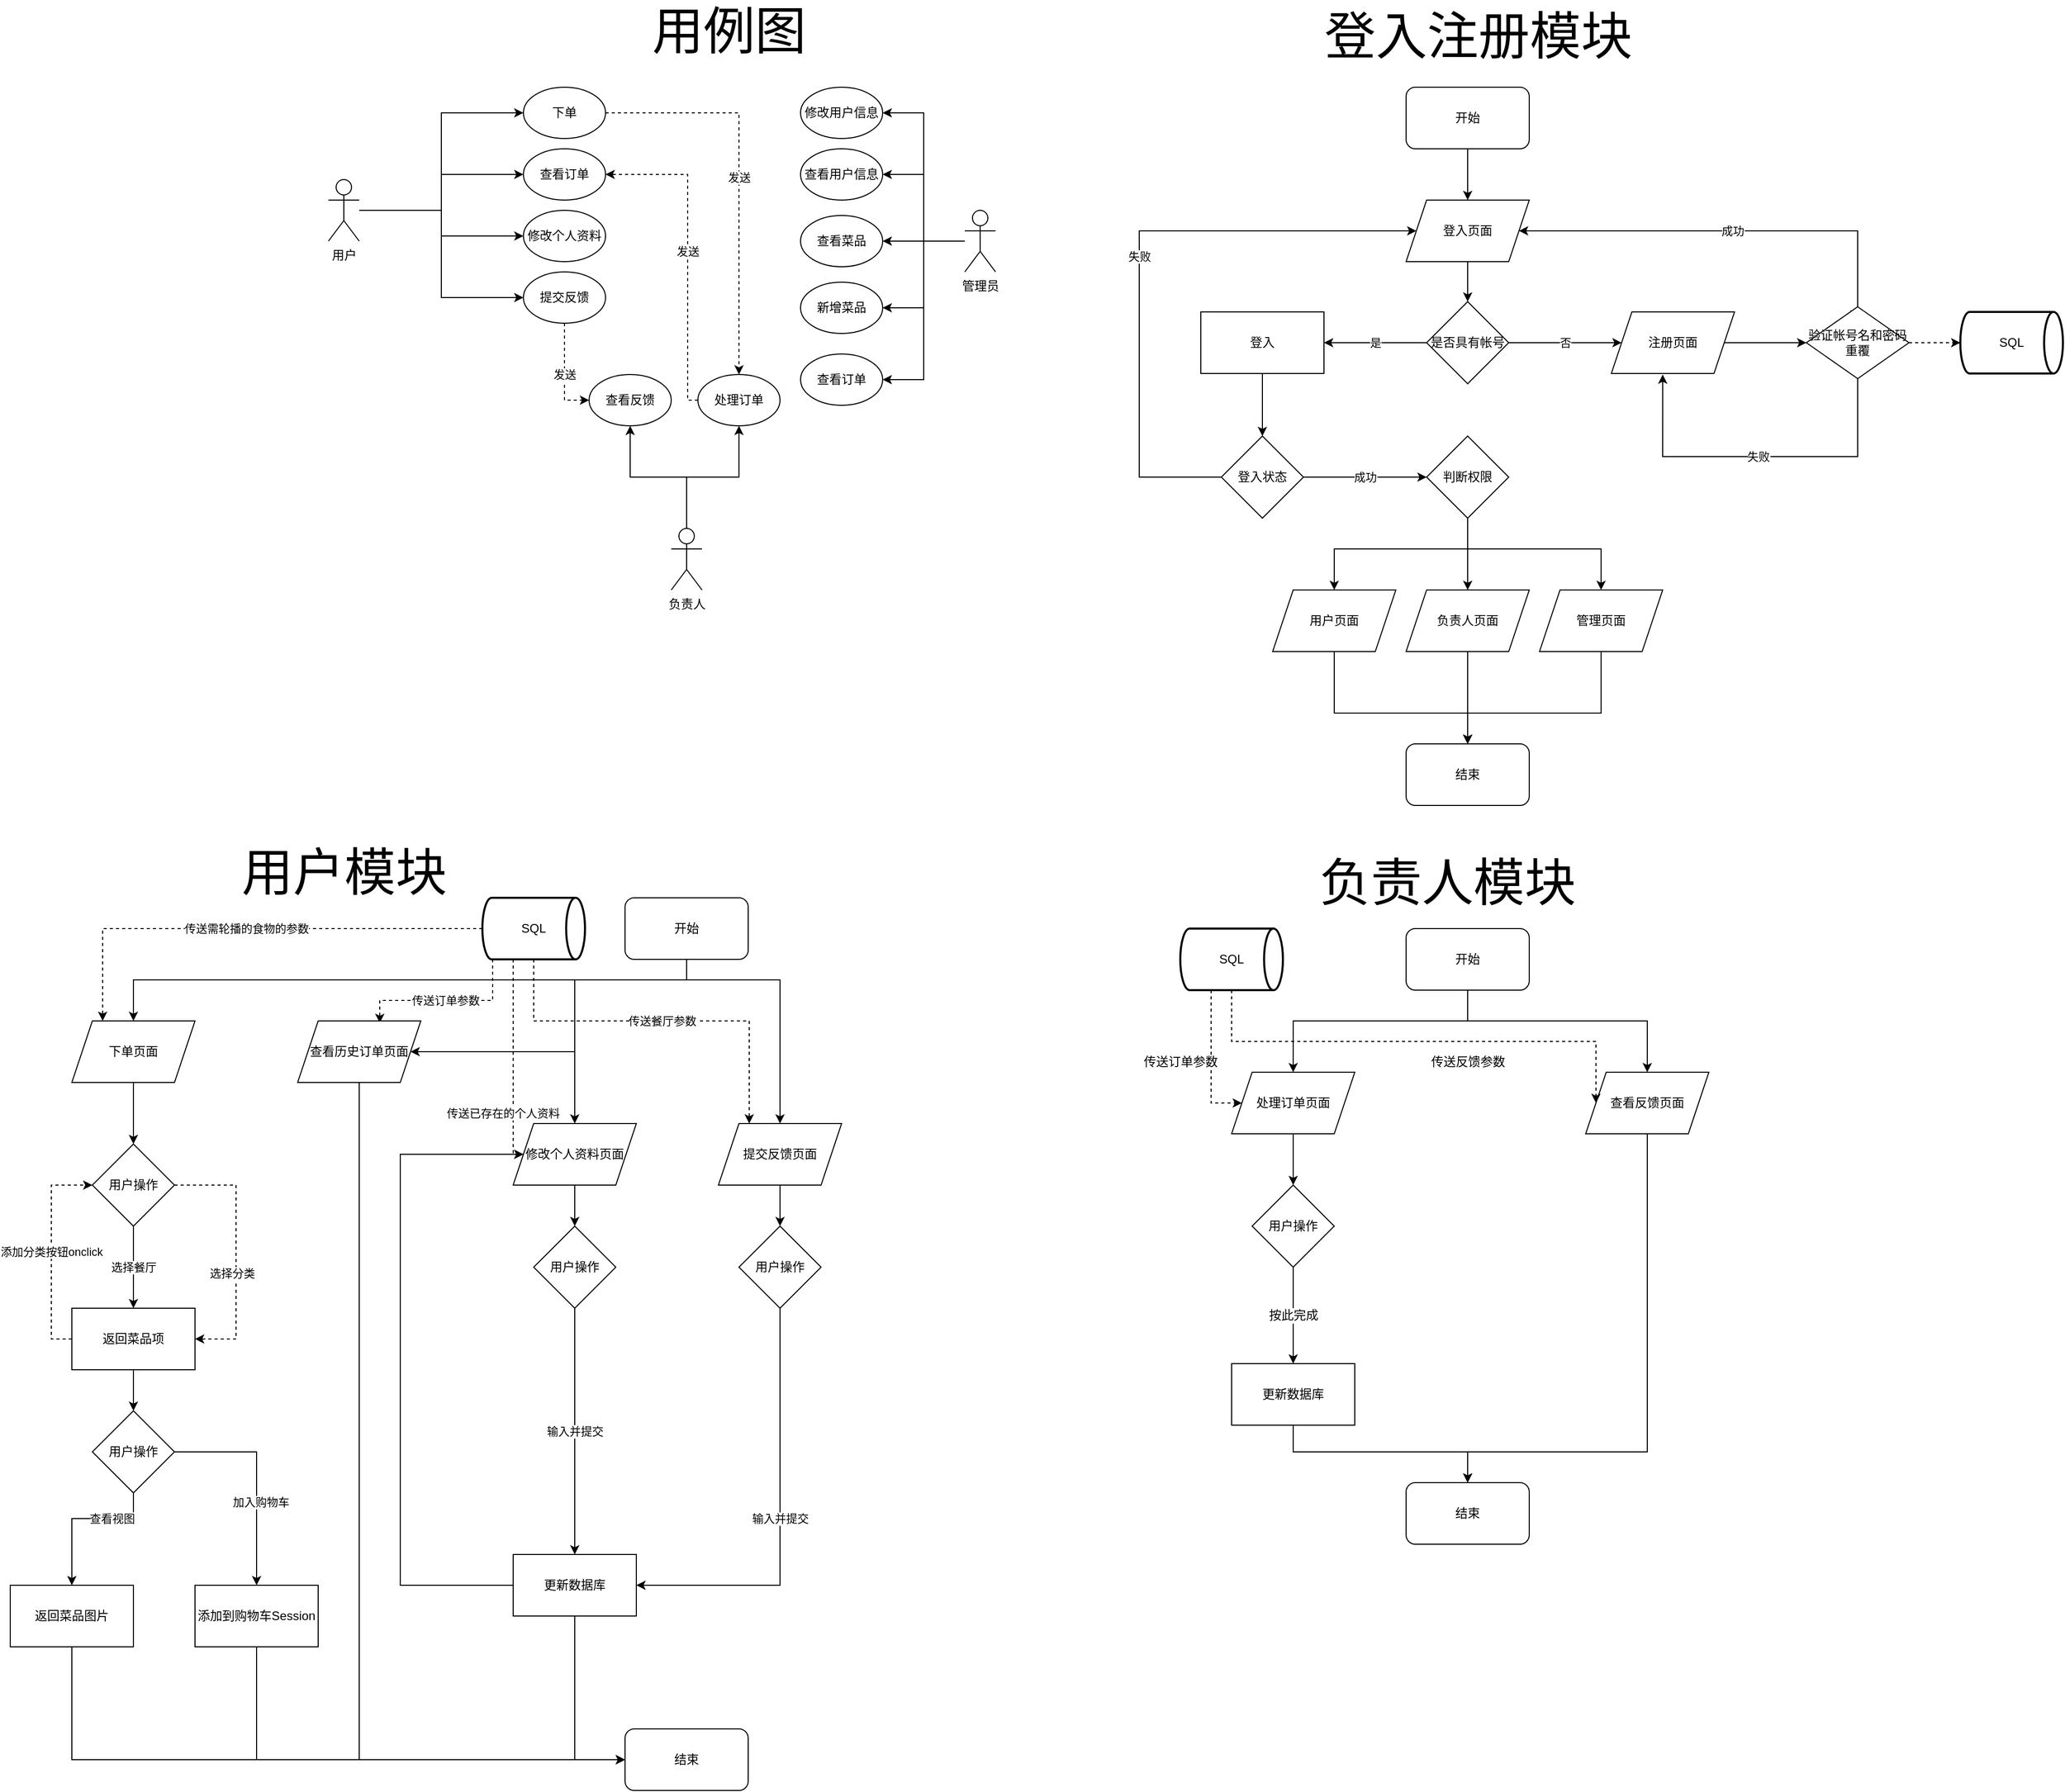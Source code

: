 <mxfile version="19.0.3" type="device"><diagram id="lEYHq-2HZvJCG2MAwYfX" name="第 1 页"><mxGraphModel dx="2051" dy="952" grid="1" gridSize="10" guides="1" tooltips="1" connect="1" arrows="1" fold="1" page="1" pageScale="1" pageWidth="827" pageHeight="1169" math="0" shadow="0"><root><mxCell id="0"/><mxCell id="1" parent="0"/><mxCell id="w3t5led9xNgpY7Vy6z9q-12" style="edgeStyle=orthogonalEdgeStyle;rounded=0;orthogonalLoop=1;jettySize=auto;html=1;entryX=0;entryY=0.5;entryDx=0;entryDy=0;" edge="1" parent="1" source="w3t5led9xNgpY7Vy6z9q-1" target="w3t5led9xNgpY7Vy6z9q-6"><mxGeometry relative="1" as="geometry"/></mxCell><mxCell id="w3t5led9xNgpY7Vy6z9q-14" style="edgeStyle=orthogonalEdgeStyle;rounded=0;orthogonalLoop=1;jettySize=auto;html=1;entryX=0;entryY=0.5;entryDx=0;entryDy=0;" edge="1" parent="1" source="w3t5led9xNgpY7Vy6z9q-1" target="w3t5led9xNgpY7Vy6z9q-8"><mxGeometry relative="1" as="geometry"/></mxCell><mxCell id="w3t5led9xNgpY7Vy6z9q-15" style="edgeStyle=orthogonalEdgeStyle;rounded=0;orthogonalLoop=1;jettySize=auto;html=1;entryX=0;entryY=0.5;entryDx=0;entryDy=0;" edge="1" parent="1" source="w3t5led9xNgpY7Vy6z9q-1" target="w3t5led9xNgpY7Vy6z9q-9"><mxGeometry relative="1" as="geometry"/></mxCell><mxCell id="w3t5led9xNgpY7Vy6z9q-36" style="edgeStyle=orthogonalEdgeStyle;rounded=0;orthogonalLoop=1;jettySize=auto;html=1;entryX=0;entryY=0.5;entryDx=0;entryDy=0;" edge="1" parent="1" source="w3t5led9xNgpY7Vy6z9q-1" target="w3t5led9xNgpY7Vy6z9q-7"><mxGeometry relative="1" as="geometry"/></mxCell><mxCell id="w3t5led9xNgpY7Vy6z9q-1" value="用户" style="shape=umlActor;verticalLabelPosition=bottom;verticalAlign=top;html=1;outlineConnect=0;" vertex="1" parent="1"><mxGeometry x="50" y="540" width="30" height="60" as="geometry"/></mxCell><mxCell id="w3t5led9xNgpY7Vy6z9q-19" style="edgeStyle=orthogonalEdgeStyle;rounded=0;orthogonalLoop=1;jettySize=auto;html=1;exitX=0.5;exitY=0.5;exitDx=0;exitDy=0;exitPerimeter=0;entryX=0.5;entryY=1;entryDx=0;entryDy=0;" edge="1" parent="1" source="w3t5led9xNgpY7Vy6z9q-2" target="w3t5led9xNgpY7Vy6z9q-18"><mxGeometry relative="1" as="geometry"/></mxCell><mxCell id="w3t5led9xNgpY7Vy6z9q-20" style="edgeStyle=orthogonalEdgeStyle;rounded=0;orthogonalLoop=1;jettySize=auto;html=1;entryX=0.5;entryY=1;entryDx=0;entryDy=0;" edge="1" parent="1" source="w3t5led9xNgpY7Vy6z9q-2" target="w3t5led9xNgpY7Vy6z9q-17"><mxGeometry relative="1" as="geometry"/></mxCell><mxCell id="w3t5led9xNgpY7Vy6z9q-2" value="负责人" style="shape=umlActor;verticalLabelPosition=bottom;verticalAlign=top;html=1;outlineConnect=0;" vertex="1" parent="1"><mxGeometry x="384" y="880" width="30" height="60" as="geometry"/></mxCell><mxCell id="w3t5led9xNgpY7Vy6z9q-31" style="edgeStyle=orthogonalEdgeStyle;rounded=0;orthogonalLoop=1;jettySize=auto;html=1;entryX=1;entryY=0.5;entryDx=0;entryDy=0;" edge="1" parent="1" source="w3t5led9xNgpY7Vy6z9q-3" target="w3t5led9xNgpY7Vy6z9q-27"><mxGeometry relative="1" as="geometry"/></mxCell><mxCell id="w3t5led9xNgpY7Vy6z9q-32" style="edgeStyle=orthogonalEdgeStyle;rounded=0;orthogonalLoop=1;jettySize=auto;html=1;entryX=1;entryY=0.5;entryDx=0;entryDy=0;" edge="1" parent="1" source="w3t5led9xNgpY7Vy6z9q-3" target="w3t5led9xNgpY7Vy6z9q-26"><mxGeometry relative="1" as="geometry"/></mxCell><mxCell id="w3t5led9xNgpY7Vy6z9q-33" style="edgeStyle=orthogonalEdgeStyle;rounded=0;orthogonalLoop=1;jettySize=auto;html=1;entryX=1;entryY=0.5;entryDx=0;entryDy=0;" edge="1" parent="1" source="w3t5led9xNgpY7Vy6z9q-3" target="w3t5led9xNgpY7Vy6z9q-28"><mxGeometry relative="1" as="geometry"/></mxCell><mxCell id="w3t5led9xNgpY7Vy6z9q-34" style="edgeStyle=orthogonalEdgeStyle;rounded=0;orthogonalLoop=1;jettySize=auto;html=1;entryX=1;entryY=0.5;entryDx=0;entryDy=0;" edge="1" parent="1" source="w3t5led9xNgpY7Vy6z9q-3" target="w3t5led9xNgpY7Vy6z9q-29"><mxGeometry relative="1" as="geometry"/></mxCell><mxCell id="w3t5led9xNgpY7Vy6z9q-35" style="edgeStyle=orthogonalEdgeStyle;rounded=0;orthogonalLoop=1;jettySize=auto;html=1;entryX=1;entryY=0.5;entryDx=0;entryDy=0;" edge="1" parent="1" source="w3t5led9xNgpY7Vy6z9q-3" target="w3t5led9xNgpY7Vy6z9q-30"><mxGeometry relative="1" as="geometry"/></mxCell><mxCell id="w3t5led9xNgpY7Vy6z9q-3" value="管理员" style="shape=umlActor;verticalLabelPosition=bottom;verticalAlign=top;html=1;outlineConnect=0;" vertex="1" parent="1"><mxGeometry x="670" y="570" width="30" height="60" as="geometry"/></mxCell><mxCell id="w3t5led9xNgpY7Vy6z9q-22" value="发送" style="edgeStyle=orthogonalEdgeStyle;rounded=0;orthogonalLoop=1;jettySize=auto;html=1;dashed=1;" edge="1" parent="1" source="w3t5led9xNgpY7Vy6z9q-6" target="w3t5led9xNgpY7Vy6z9q-17"><mxGeometry relative="1" as="geometry"/></mxCell><mxCell id="w3t5led9xNgpY7Vy6z9q-6" value="下单" style="ellipse;whiteSpace=wrap;html=1;" vertex="1" parent="1"><mxGeometry x="240" y="450" width="80" height="50" as="geometry"/></mxCell><mxCell id="w3t5led9xNgpY7Vy6z9q-7" value="查看订单" style="ellipse;whiteSpace=wrap;html=1;" vertex="1" parent="1"><mxGeometry x="240" y="510" width="80" height="50" as="geometry"/></mxCell><mxCell id="w3t5led9xNgpY7Vy6z9q-8" value="修改个人资料" style="ellipse;whiteSpace=wrap;html=1;" vertex="1" parent="1"><mxGeometry x="240" y="570" width="80" height="50" as="geometry"/></mxCell><mxCell id="w3t5led9xNgpY7Vy6z9q-21" value="发送" style="edgeStyle=orthogonalEdgeStyle;rounded=0;orthogonalLoop=1;jettySize=auto;html=1;entryX=0;entryY=0.5;entryDx=0;entryDy=0;dashed=1;" edge="1" parent="1" source="w3t5led9xNgpY7Vy6z9q-9" target="w3t5led9xNgpY7Vy6z9q-18"><mxGeometry relative="1" as="geometry"/></mxCell><mxCell id="w3t5led9xNgpY7Vy6z9q-9" value="提交反馈" style="ellipse;whiteSpace=wrap;html=1;" vertex="1" parent="1"><mxGeometry x="240" y="630" width="80" height="50" as="geometry"/></mxCell><mxCell id="w3t5led9xNgpY7Vy6z9q-23" value="发送" style="edgeStyle=orthogonalEdgeStyle;rounded=0;orthogonalLoop=1;jettySize=auto;html=1;entryX=1;entryY=0.5;entryDx=0;entryDy=0;dashed=1;" edge="1" parent="1" source="w3t5led9xNgpY7Vy6z9q-17" target="w3t5led9xNgpY7Vy6z9q-7"><mxGeometry relative="1" as="geometry"><Array as="points"><mxPoint x="400" y="755"/><mxPoint x="400" y="535"/></Array></mxGeometry></mxCell><mxCell id="w3t5led9xNgpY7Vy6z9q-17" value="处理订单" style="ellipse;whiteSpace=wrap;html=1;" vertex="1" parent="1"><mxGeometry x="410" y="730" width="80" height="50" as="geometry"/></mxCell><mxCell id="w3t5led9xNgpY7Vy6z9q-18" value="查看反馈" style="ellipse;whiteSpace=wrap;html=1;" vertex="1" parent="1"><mxGeometry x="304" y="730" width="80" height="50" as="geometry"/></mxCell><mxCell id="w3t5led9xNgpY7Vy6z9q-26" value="查看用户信息" style="ellipse;whiteSpace=wrap;html=1;" vertex="1" parent="1"><mxGeometry x="510" y="510" width="80" height="50" as="geometry"/></mxCell><mxCell id="w3t5led9xNgpY7Vy6z9q-27" value="修改用户信息" style="ellipse;whiteSpace=wrap;html=1;" vertex="1" parent="1"><mxGeometry x="510" y="450" width="80" height="50" as="geometry"/></mxCell><mxCell id="w3t5led9xNgpY7Vy6z9q-28" value="查看菜品" style="ellipse;whiteSpace=wrap;html=1;" vertex="1" parent="1"><mxGeometry x="510" y="575" width="80" height="50" as="geometry"/></mxCell><mxCell id="w3t5led9xNgpY7Vy6z9q-29" value="新增菜品" style="ellipse;whiteSpace=wrap;html=1;" vertex="1" parent="1"><mxGeometry x="510" y="640" width="80" height="50" as="geometry"/></mxCell><mxCell id="w3t5led9xNgpY7Vy6z9q-30" value="查看订单" style="ellipse;whiteSpace=wrap;html=1;" vertex="1" parent="1"><mxGeometry x="510" y="710" width="80" height="50" as="geometry"/></mxCell><mxCell id="w3t5led9xNgpY7Vy6z9q-81" style="edgeStyle=orthogonalEdgeStyle;rounded=0;orthogonalLoop=1;jettySize=auto;html=1;entryX=0.5;entryY=0;entryDx=0;entryDy=0;" edge="1" parent="1" source="w3t5led9xNgpY7Vy6z9q-82" target="w3t5led9xNgpY7Vy6z9q-84"><mxGeometry relative="1" as="geometry"/></mxCell><mxCell id="w3t5led9xNgpY7Vy6z9q-82" value="开始" style="rounded=1;whiteSpace=wrap;html=1;" vertex="1" parent="1"><mxGeometry x="1100" y="450" width="120" height="60" as="geometry"/></mxCell><mxCell id="w3t5led9xNgpY7Vy6z9q-83" style="edgeStyle=orthogonalEdgeStyle;rounded=0;orthogonalLoop=1;jettySize=auto;html=1;entryX=0.5;entryY=0;entryDx=0;entryDy=0;" edge="1" parent="1" source="w3t5led9xNgpY7Vy6z9q-84" target="w3t5led9xNgpY7Vy6z9q-87"><mxGeometry relative="1" as="geometry"/></mxCell><mxCell id="w3t5led9xNgpY7Vy6z9q-84" value="登入页面" style="shape=parallelogram;perimeter=parallelogramPerimeter;whiteSpace=wrap;html=1;fixedSize=1;" vertex="1" parent="1"><mxGeometry x="1100" y="560" width="120" height="60" as="geometry"/></mxCell><mxCell id="w3t5led9xNgpY7Vy6z9q-85" value="是" style="edgeStyle=orthogonalEdgeStyle;rounded=0;orthogonalLoop=1;jettySize=auto;html=1;" edge="1" parent="1" source="w3t5led9xNgpY7Vy6z9q-87" target="w3t5led9xNgpY7Vy6z9q-89"><mxGeometry relative="1" as="geometry"><mxPoint x="1040" y="699" as="targetPoint"/></mxGeometry></mxCell><mxCell id="w3t5led9xNgpY7Vy6z9q-86" value="否" style="edgeStyle=orthogonalEdgeStyle;rounded=0;orthogonalLoop=1;jettySize=auto;html=1;entryX=0;entryY=0.5;entryDx=0;entryDy=0;" edge="1" parent="1" source="w3t5led9xNgpY7Vy6z9q-87" target="w3t5led9xNgpY7Vy6z9q-94"><mxGeometry relative="1" as="geometry"><mxPoint x="1360" y="699" as="targetPoint"/></mxGeometry></mxCell><mxCell id="w3t5led9xNgpY7Vy6z9q-87" value="是否具有帐号" style="rhombus;whiteSpace=wrap;html=1;" vertex="1" parent="1"><mxGeometry x="1120" y="659" width="80" height="80" as="geometry"/></mxCell><mxCell id="w3t5led9xNgpY7Vy6z9q-88" style="edgeStyle=orthogonalEdgeStyle;rounded=0;orthogonalLoop=1;jettySize=auto;html=1;" edge="1" parent="1" source="w3t5led9xNgpY7Vy6z9q-89" target="w3t5led9xNgpY7Vy6z9q-92"><mxGeometry relative="1" as="geometry"><mxPoint x="960" y="820" as="targetPoint"/></mxGeometry></mxCell><mxCell id="w3t5led9xNgpY7Vy6z9q-89" value="登入" style="rounded=0;whiteSpace=wrap;html=1;" vertex="1" parent="1"><mxGeometry x="900" y="669" width="120" height="60" as="geometry"/></mxCell><mxCell id="w3t5led9xNgpY7Vy6z9q-90" value="成功" style="edgeStyle=orthogonalEdgeStyle;rounded=0;orthogonalLoop=1;jettySize=auto;html=1;" edge="1" parent="1" source="w3t5led9xNgpY7Vy6z9q-92" target="w3t5led9xNgpY7Vy6z9q-103"><mxGeometry relative="1" as="geometry"><mxPoint x="1110" y="830" as="targetPoint"/></mxGeometry></mxCell><mxCell id="w3t5led9xNgpY7Vy6z9q-91" value="失败" style="edgeStyle=orthogonalEdgeStyle;rounded=0;orthogonalLoop=1;jettySize=auto;html=1;entryX=0;entryY=0.5;entryDx=0;entryDy=0;" edge="1" parent="1" source="w3t5led9xNgpY7Vy6z9q-92" target="w3t5led9xNgpY7Vy6z9q-84"><mxGeometry relative="1" as="geometry"><Array as="points"><mxPoint x="840" y="830"/><mxPoint x="840" y="590"/></Array></mxGeometry></mxCell><mxCell id="w3t5led9xNgpY7Vy6z9q-92" value="登入状态" style="rhombus;whiteSpace=wrap;html=1;" vertex="1" parent="1"><mxGeometry x="920" y="790" width="80" height="80" as="geometry"/></mxCell><mxCell id="w3t5led9xNgpY7Vy6z9q-93" style="edgeStyle=orthogonalEdgeStyle;rounded=0;orthogonalLoop=1;jettySize=auto;html=1;entryX=0;entryY=0.5;entryDx=0;entryDy=0;" edge="1" parent="1" source="w3t5led9xNgpY7Vy6z9q-94" target="w3t5led9xNgpY7Vy6z9q-98"><mxGeometry relative="1" as="geometry"/></mxCell><mxCell id="w3t5led9xNgpY7Vy6z9q-94" value="注册页面" style="shape=parallelogram;perimeter=parallelogramPerimeter;whiteSpace=wrap;html=1;fixedSize=1;" vertex="1" parent="1"><mxGeometry x="1300" y="669" width="120" height="60" as="geometry"/></mxCell><mxCell id="w3t5led9xNgpY7Vy6z9q-95" value="失败" style="edgeStyle=orthogonalEdgeStyle;rounded=0;orthogonalLoop=1;jettySize=auto;html=1;entryX=0.417;entryY=1.017;entryDx=0;entryDy=0;entryPerimeter=0;" edge="1" parent="1" source="w3t5led9xNgpY7Vy6z9q-98" target="w3t5led9xNgpY7Vy6z9q-94"><mxGeometry relative="1" as="geometry"><mxPoint x="1540" y="810" as="targetPoint"/><Array as="points"><mxPoint x="1540" y="810"/><mxPoint x="1350" y="810"/></Array></mxGeometry></mxCell><mxCell id="w3t5led9xNgpY7Vy6z9q-96" value="成功" style="edgeStyle=orthogonalEdgeStyle;rounded=0;orthogonalLoop=1;jettySize=auto;html=1;entryX=1;entryY=0.5;entryDx=0;entryDy=0;exitX=0.43;exitY=0.057;exitDx=0;exitDy=0;exitPerimeter=0;" edge="1" parent="1" source="w3t5led9xNgpY7Vy6z9q-98" target="w3t5led9xNgpY7Vy6z9q-84"><mxGeometry relative="1" as="geometry"><mxPoint x="1620" y="610" as="sourcePoint"/><Array as="points"><mxPoint x="1540" y="668"/><mxPoint x="1540" y="590"/></Array></mxGeometry></mxCell><mxCell id="w3t5led9xNgpY7Vy6z9q-97" style="edgeStyle=orthogonalEdgeStyle;rounded=0;orthogonalLoop=1;jettySize=auto;html=1;entryX=0;entryY=0.5;entryDx=0;entryDy=0;entryPerimeter=0;dashed=1;" edge="1" parent="1" source="w3t5led9xNgpY7Vy6z9q-98" target="w3t5led9xNgpY7Vy6z9q-99"><mxGeometry relative="1" as="geometry"/></mxCell><mxCell id="w3t5led9xNgpY7Vy6z9q-98" value="验证帐号名和密码重覆" style="rhombus;whiteSpace=wrap;html=1;" vertex="1" parent="1"><mxGeometry x="1490" y="664" width="100" height="70" as="geometry"/></mxCell><mxCell id="w3t5led9xNgpY7Vy6z9q-99" value="SQL" style="strokeWidth=2;html=1;shape=mxgraph.flowchart.direct_data;whiteSpace=wrap;" vertex="1" parent="1"><mxGeometry x="1640" y="669" width="100" height="60" as="geometry"/></mxCell><mxCell id="w3t5led9xNgpY7Vy6z9q-102" value="结束" style="rounded=1;whiteSpace=wrap;html=1;" vertex="1" parent="1"><mxGeometry x="1100" y="1090" width="120" height="60" as="geometry"/></mxCell><mxCell id="w3t5led9xNgpY7Vy6z9q-104" style="edgeStyle=orthogonalEdgeStyle;rounded=0;orthogonalLoop=1;jettySize=auto;html=1;entryX=0.5;entryY=0;entryDx=0;entryDy=0;" edge="1" parent="1" source="w3t5led9xNgpY7Vy6z9q-103" target="w3t5led9xNgpY7Vy6z9q-107"><mxGeometry relative="1" as="geometry"><mxPoint x="1050" y="930" as="targetPoint"/><Array as="points"><mxPoint x="1160" y="900"/><mxPoint x="1030" y="900"/></Array></mxGeometry></mxCell><mxCell id="w3t5led9xNgpY7Vy6z9q-108" style="edgeStyle=orthogonalEdgeStyle;rounded=0;orthogonalLoop=1;jettySize=auto;html=1;exitX=0.5;exitY=1;exitDx=0;exitDy=0;entryX=0.5;entryY=0;entryDx=0;entryDy=0;" edge="1" parent="1" source="w3t5led9xNgpY7Vy6z9q-103" target="w3t5led9xNgpY7Vy6z9q-106"><mxGeometry relative="1" as="geometry"/></mxCell><mxCell id="w3t5led9xNgpY7Vy6z9q-109" style="edgeStyle=orthogonalEdgeStyle;rounded=0;orthogonalLoop=1;jettySize=auto;html=1;" edge="1" parent="1" source="w3t5led9xNgpY7Vy6z9q-103" target="w3t5led9xNgpY7Vy6z9q-105"><mxGeometry relative="1" as="geometry"><Array as="points"><mxPoint x="1160" y="900"/><mxPoint x="1290" y="900"/></Array></mxGeometry></mxCell><mxCell id="w3t5led9xNgpY7Vy6z9q-103" value="判断权限" style="rhombus;whiteSpace=wrap;html=1;" vertex="1" parent="1"><mxGeometry x="1120" y="790" width="80" height="80" as="geometry"/></mxCell><mxCell id="w3t5led9xNgpY7Vy6z9q-112" style="edgeStyle=orthogonalEdgeStyle;rounded=0;orthogonalLoop=1;jettySize=auto;html=1;entryX=0.5;entryY=0;entryDx=0;entryDy=0;" edge="1" parent="1" source="w3t5led9xNgpY7Vy6z9q-105" target="w3t5led9xNgpY7Vy6z9q-102"><mxGeometry relative="1" as="geometry"><Array as="points"><mxPoint x="1290" y="1060"/><mxPoint x="1160" y="1060"/></Array></mxGeometry></mxCell><mxCell id="w3t5led9xNgpY7Vy6z9q-105" value="管理页面" style="shape=parallelogram;perimeter=parallelogramPerimeter;whiteSpace=wrap;html=1;fixedSize=1;" vertex="1" parent="1"><mxGeometry x="1230" y="940" width="120" height="60" as="geometry"/></mxCell><mxCell id="w3t5led9xNgpY7Vy6z9q-111" style="edgeStyle=orthogonalEdgeStyle;rounded=0;orthogonalLoop=1;jettySize=auto;html=1;" edge="1" parent="1" source="w3t5led9xNgpY7Vy6z9q-106" target="w3t5led9xNgpY7Vy6z9q-102"><mxGeometry relative="1" as="geometry"/></mxCell><mxCell id="w3t5led9xNgpY7Vy6z9q-106" value="负责人页面" style="shape=parallelogram;perimeter=parallelogramPerimeter;whiteSpace=wrap;html=1;fixedSize=1;" vertex="1" parent="1"><mxGeometry x="1100" y="940" width="120" height="60" as="geometry"/></mxCell><mxCell id="w3t5led9xNgpY7Vy6z9q-110" style="edgeStyle=orthogonalEdgeStyle;rounded=0;orthogonalLoop=1;jettySize=auto;html=1;entryX=0.5;entryY=0;entryDx=0;entryDy=0;" edge="1" parent="1" source="w3t5led9xNgpY7Vy6z9q-107" target="w3t5led9xNgpY7Vy6z9q-102"><mxGeometry relative="1" as="geometry"><Array as="points"><mxPoint x="1030" y="1060"/><mxPoint x="1160" y="1060"/></Array></mxGeometry></mxCell><mxCell id="w3t5led9xNgpY7Vy6z9q-107" value="用户页面" style="shape=parallelogram;perimeter=parallelogramPerimeter;whiteSpace=wrap;html=1;fixedSize=1;" vertex="1" parent="1"><mxGeometry x="970" y="940" width="120" height="60" as="geometry"/></mxCell><mxCell id="w3t5led9xNgpY7Vy6z9q-115" style="edgeStyle=orthogonalEdgeStyle;rounded=0;orthogonalLoop=1;jettySize=auto;html=1;entryX=0.5;entryY=0;entryDx=0;entryDy=0;" edge="1" parent="1" source="w3t5led9xNgpY7Vy6z9q-113" target="w3t5led9xNgpY7Vy6z9q-114"><mxGeometry relative="1" as="geometry"><Array as="points"><mxPoint x="399" y="1320"/><mxPoint x="-140" y="1320"/></Array></mxGeometry></mxCell><mxCell id="w3t5led9xNgpY7Vy6z9q-139" style="edgeStyle=orthogonalEdgeStyle;rounded=0;orthogonalLoop=1;jettySize=auto;html=1;" edge="1" parent="1" source="w3t5led9xNgpY7Vy6z9q-113" target="w3t5led9xNgpY7Vy6z9q-138"><mxGeometry relative="1" as="geometry"><Array as="points"><mxPoint x="399" y="1320"/><mxPoint x="290" y="1320"/><mxPoint x="290" y="1390"/></Array></mxGeometry></mxCell><mxCell id="w3t5led9xNgpY7Vy6z9q-145" style="edgeStyle=orthogonalEdgeStyle;rounded=0;orthogonalLoop=1;jettySize=auto;html=1;entryX=0.5;entryY=0;entryDx=0;entryDy=0;" edge="1" parent="1" source="w3t5led9xNgpY7Vy6z9q-113" target="w3t5led9xNgpY7Vy6z9q-144"><mxGeometry relative="1" as="geometry"><Array as="points"><mxPoint x="399" y="1320"/><mxPoint x="290" y="1320"/><mxPoint x="290" y="1460"/></Array></mxGeometry></mxCell><mxCell id="w3t5led9xNgpY7Vy6z9q-156" style="edgeStyle=orthogonalEdgeStyle;rounded=0;orthogonalLoop=1;jettySize=auto;html=1;entryX=0.5;entryY=0;entryDx=0;entryDy=0;" edge="1" parent="1" source="w3t5led9xNgpY7Vy6z9q-113" target="w3t5led9xNgpY7Vy6z9q-155"><mxGeometry relative="1" as="geometry"><Array as="points"><mxPoint x="399" y="1320"/><mxPoint x="490" y="1320"/></Array></mxGeometry></mxCell><mxCell id="w3t5led9xNgpY7Vy6z9q-113" value="开始" style="rounded=1;whiteSpace=wrap;html=1;" vertex="1" parent="1"><mxGeometry x="339" y="1240" width="120" height="60" as="geometry"/></mxCell><mxCell id="w3t5led9xNgpY7Vy6z9q-117" style="edgeStyle=orthogonalEdgeStyle;rounded=0;orthogonalLoop=1;jettySize=auto;html=1;entryX=0.5;entryY=0;entryDx=0;entryDy=0;" edge="1" parent="1" source="w3t5led9xNgpY7Vy6z9q-114" target="w3t5led9xNgpY7Vy6z9q-116"><mxGeometry relative="1" as="geometry"/></mxCell><mxCell id="w3t5led9xNgpY7Vy6z9q-114" value="下单页面" style="shape=parallelogram;perimeter=parallelogramPerimeter;whiteSpace=wrap;html=1;fixedSize=1;" vertex="1" parent="1"><mxGeometry x="-200" y="1360" width="120" height="60" as="geometry"/></mxCell><mxCell id="w3t5led9xNgpY7Vy6z9q-120" value="选择餐厅" style="edgeStyle=orthogonalEdgeStyle;rounded=0;orthogonalLoop=1;jettySize=auto;html=1;entryX=0.5;entryY=0;entryDx=0;entryDy=0;" edge="1" parent="1" source="w3t5led9xNgpY7Vy6z9q-116" target="w3t5led9xNgpY7Vy6z9q-121"><mxGeometry relative="1" as="geometry"><mxPoint x="-320" y="1520" as="targetPoint"/></mxGeometry></mxCell><mxCell id="w3t5led9xNgpY7Vy6z9q-123" style="edgeStyle=orthogonalEdgeStyle;rounded=0;orthogonalLoop=1;jettySize=auto;html=1;entryX=1;entryY=0.5;entryDx=0;entryDy=0;dashed=1;" edge="1" parent="1" source="w3t5led9xNgpY7Vy6z9q-116" target="w3t5led9xNgpY7Vy6z9q-121"><mxGeometry relative="1" as="geometry"><Array as="points"><mxPoint x="-40" y="1520"/><mxPoint x="-40" y="1670"/></Array></mxGeometry></mxCell><mxCell id="w3t5led9xNgpY7Vy6z9q-124" value="选择分类" style="edgeLabel;html=1;align=center;verticalAlign=middle;resizable=0;points=[];" vertex="1" connectable="0" parent="w3t5led9xNgpY7Vy6z9q-123"><mxGeometry x="0.168" y="-4" relative="1" as="geometry"><mxPoint as="offset"/></mxGeometry></mxCell><mxCell id="w3t5led9xNgpY7Vy6z9q-116" value="用户操作" style="rhombus;whiteSpace=wrap;html=1;" vertex="1" parent="1"><mxGeometry x="-180" y="1480" width="80" height="80" as="geometry"/></mxCell><mxCell id="w3t5led9xNgpY7Vy6z9q-119" value="传送需轮播的食物的参数" style="edgeStyle=orthogonalEdgeStyle;rounded=0;orthogonalLoop=1;jettySize=auto;html=1;entryX=0.25;entryY=0;entryDx=0;entryDy=0;dashed=1;" edge="1" parent="1" source="w3t5led9xNgpY7Vy6z9q-118" target="w3t5led9xNgpY7Vy6z9q-114"><mxGeometry relative="1" as="geometry"/></mxCell><mxCell id="w3t5led9xNgpY7Vy6z9q-141" value="传送订单参数" style="edgeStyle=orthogonalEdgeStyle;rounded=0;orthogonalLoop=1;jettySize=auto;html=1;entryX=0.667;entryY=0.033;entryDx=0;entryDy=0;entryPerimeter=0;dashed=1;" edge="1" parent="1" source="w3t5led9xNgpY7Vy6z9q-118" target="w3t5led9xNgpY7Vy6z9q-138"><mxGeometry relative="1" as="geometry"><Array as="points"><mxPoint x="210" y="1340"/><mxPoint x="100" y="1340"/></Array></mxGeometry></mxCell><mxCell id="w3t5led9xNgpY7Vy6z9q-146" value="传送已存在的个人资料" style="edgeStyle=orthogonalEdgeStyle;rounded=0;orthogonalLoop=1;jettySize=auto;html=1;entryX=0;entryY=0.5;entryDx=0;entryDy=0;dashed=1;" edge="1" parent="1" source="w3t5led9xNgpY7Vy6z9q-118" target="w3t5led9xNgpY7Vy6z9q-144"><mxGeometry x="0.5" y="-10" relative="1" as="geometry"><Array as="points"><mxPoint x="230" y="1490"/></Array><mxPoint as="offset"/></mxGeometry></mxCell><mxCell id="w3t5led9xNgpY7Vy6z9q-159" value="传送餐厅参数" style="edgeStyle=orthogonalEdgeStyle;rounded=0;orthogonalLoop=1;jettySize=auto;html=1;entryX=0.25;entryY=0;entryDx=0;entryDy=0;dashed=1;" edge="1" parent="1" source="w3t5led9xNgpY7Vy6z9q-118" target="w3t5led9xNgpY7Vy6z9q-155"><mxGeometry relative="1" as="geometry"><Array as="points"><mxPoint x="250" y="1360"/><mxPoint x="460" y="1360"/></Array></mxGeometry></mxCell><mxCell id="w3t5led9xNgpY7Vy6z9q-118" value="SQL" style="strokeWidth=2;html=1;shape=mxgraph.flowchart.direct_data;whiteSpace=wrap;" vertex="1" parent="1"><mxGeometry x="200" y="1240" width="100" height="60" as="geometry"/></mxCell><mxCell id="w3t5led9xNgpY7Vy6z9q-122" value="添加分类按钮onclick" style="edgeStyle=orthogonalEdgeStyle;rounded=0;orthogonalLoop=1;jettySize=auto;html=1;entryX=0;entryY=0.5;entryDx=0;entryDy=0;dashed=1;" edge="1" parent="1" source="w3t5led9xNgpY7Vy6z9q-121" target="w3t5led9xNgpY7Vy6z9q-116"><mxGeometry relative="1" as="geometry"><Array as="points"><mxPoint x="-220" y="1670"/><mxPoint x="-220" y="1520"/></Array></mxGeometry></mxCell><mxCell id="w3t5led9xNgpY7Vy6z9q-126" style="edgeStyle=orthogonalEdgeStyle;rounded=0;orthogonalLoop=1;jettySize=auto;html=1;entryX=0.5;entryY=0;entryDx=0;entryDy=0;" edge="1" parent="1" source="w3t5led9xNgpY7Vy6z9q-121" target="w3t5led9xNgpY7Vy6z9q-125"><mxGeometry relative="1" as="geometry"/></mxCell><mxCell id="w3t5led9xNgpY7Vy6z9q-121" value="返回菜品项" style="rounded=0;whiteSpace=wrap;html=1;" vertex="1" parent="1"><mxGeometry x="-200" y="1640" width="120" height="60" as="geometry"/></mxCell><mxCell id="w3t5led9xNgpY7Vy6z9q-127" style="edgeStyle=orthogonalEdgeStyle;rounded=0;orthogonalLoop=1;jettySize=auto;html=1;entryX=0.5;entryY=0;entryDx=0;entryDy=0;" edge="1" parent="1" source="w3t5led9xNgpY7Vy6z9q-125" target="w3t5led9xNgpY7Vy6z9q-133"><mxGeometry relative="1" as="geometry"><mxPoint x="-200" y="1900" as="targetPoint"/><Array as="points"><mxPoint x="-140" y="1845"/><mxPoint x="-200" y="1845"/></Array></mxGeometry></mxCell><mxCell id="w3t5led9xNgpY7Vy6z9q-128" value="查看视图" style="edgeLabel;html=1;align=center;verticalAlign=middle;resizable=0;points=[];" vertex="1" connectable="0" parent="w3t5led9xNgpY7Vy6z9q-127"><mxGeometry x="-0.385" relative="1" as="geometry"><mxPoint as="offset"/></mxGeometry></mxCell><mxCell id="w3t5led9xNgpY7Vy6z9q-129" style="edgeStyle=orthogonalEdgeStyle;rounded=0;orthogonalLoop=1;jettySize=auto;html=1;entryX=0.5;entryY=0;entryDx=0;entryDy=0;" edge="1" parent="1" source="w3t5led9xNgpY7Vy6z9q-125" target="w3t5led9xNgpY7Vy6z9q-134"><mxGeometry relative="1" as="geometry"><mxPoint x="-20" y="1900" as="targetPoint"/></mxGeometry></mxCell><mxCell id="w3t5led9xNgpY7Vy6z9q-131" value="加入购物车" style="edgeLabel;html=1;align=center;verticalAlign=middle;resizable=0;points=[];" vertex="1" connectable="0" parent="w3t5led9xNgpY7Vy6z9q-129"><mxGeometry x="0.23" y="4" relative="1" as="geometry"><mxPoint as="offset"/></mxGeometry></mxCell><mxCell id="w3t5led9xNgpY7Vy6z9q-125" value="用户操作" style="rhombus;whiteSpace=wrap;html=1;" vertex="1" parent="1"><mxGeometry x="-180" y="1740" width="80" height="80" as="geometry"/></mxCell><mxCell id="w3t5led9xNgpY7Vy6z9q-137" style="edgeStyle=orthogonalEdgeStyle;rounded=0;orthogonalLoop=1;jettySize=auto;html=1;entryX=0;entryY=0.5;entryDx=0;entryDy=0;" edge="1" parent="1" source="w3t5led9xNgpY7Vy6z9q-133" target="w3t5led9xNgpY7Vy6z9q-135"><mxGeometry relative="1" as="geometry"><mxPoint x="420" y="1980" as="targetPoint"/><Array as="points"><mxPoint x="-200" y="2080"/><mxPoint x="430" y="2080"/></Array></mxGeometry></mxCell><mxCell id="w3t5led9xNgpY7Vy6z9q-133" value="返回菜品图片" style="rounded=0;whiteSpace=wrap;html=1;" vertex="1" parent="1"><mxGeometry x="-260" y="1910" width="120" height="60" as="geometry"/></mxCell><mxCell id="w3t5led9xNgpY7Vy6z9q-136" style="edgeStyle=orthogonalEdgeStyle;rounded=0;orthogonalLoop=1;jettySize=auto;html=1;entryX=0;entryY=0.5;entryDx=0;entryDy=0;" edge="1" parent="1" source="w3t5led9xNgpY7Vy6z9q-134" target="w3t5led9xNgpY7Vy6z9q-135"><mxGeometry relative="1" as="geometry"><mxPoint x="490" y="2080" as="targetPoint"/><Array as="points"><mxPoint x="-20" y="2080"/></Array></mxGeometry></mxCell><mxCell id="w3t5led9xNgpY7Vy6z9q-134" value="添加到购物车Session" style="rounded=0;whiteSpace=wrap;html=1;" vertex="1" parent="1"><mxGeometry x="-80" y="1910" width="120" height="60" as="geometry"/></mxCell><mxCell id="w3t5led9xNgpY7Vy6z9q-135" value="结束" style="rounded=1;whiteSpace=wrap;html=1;" vertex="1" parent="1"><mxGeometry x="339" y="2050" width="120" height="60" as="geometry"/></mxCell><mxCell id="w3t5led9xNgpY7Vy6z9q-143" style="edgeStyle=orthogonalEdgeStyle;rounded=0;orthogonalLoop=1;jettySize=auto;html=1;entryX=0;entryY=0.5;entryDx=0;entryDy=0;" edge="1" parent="1" source="w3t5led9xNgpY7Vy6z9q-138" target="w3t5led9xNgpY7Vy6z9q-135"><mxGeometry relative="1" as="geometry"><mxPoint x="490" y="2080" as="targetPoint"/><Array as="points"><mxPoint x="80" y="2080"/></Array></mxGeometry></mxCell><mxCell id="w3t5led9xNgpY7Vy6z9q-138" value="查看历史订单页面" style="shape=parallelogram;perimeter=parallelogramPerimeter;whiteSpace=wrap;html=1;fixedSize=1;" vertex="1" parent="1"><mxGeometry x="20" y="1360" width="120" height="60" as="geometry"/></mxCell><mxCell id="w3t5led9xNgpY7Vy6z9q-148" style="edgeStyle=orthogonalEdgeStyle;rounded=0;orthogonalLoop=1;jettySize=auto;html=1;entryX=0.5;entryY=0;entryDx=0;entryDy=0;" edge="1" parent="1" source="w3t5led9xNgpY7Vy6z9q-144" target="w3t5led9xNgpY7Vy6z9q-147"><mxGeometry relative="1" as="geometry"/></mxCell><mxCell id="w3t5led9xNgpY7Vy6z9q-144" value="修改个人资料页面" style="shape=parallelogram;perimeter=parallelogramPerimeter;whiteSpace=wrap;html=1;fixedSize=1;" vertex="1" parent="1"><mxGeometry x="230" y="1460" width="120" height="60" as="geometry"/></mxCell><mxCell id="w3t5led9xNgpY7Vy6z9q-149" value="输入并提交" style="edgeStyle=orthogonalEdgeStyle;rounded=0;orthogonalLoop=1;jettySize=auto;html=1;entryX=0.5;entryY=0;entryDx=0;entryDy=0;" edge="1" parent="1" source="w3t5led9xNgpY7Vy6z9q-147" target="w3t5led9xNgpY7Vy6z9q-150"><mxGeometry relative="1" as="geometry"><mxPoint x="290" y="1870" as="targetPoint"/></mxGeometry></mxCell><mxCell id="w3t5led9xNgpY7Vy6z9q-147" value="用户操作" style="rhombus;whiteSpace=wrap;html=1;" vertex="1" parent="1"><mxGeometry x="250" y="1560" width="80" height="80" as="geometry"/></mxCell><mxCell id="w3t5led9xNgpY7Vy6z9q-153" style="edgeStyle=orthogonalEdgeStyle;rounded=0;orthogonalLoop=1;jettySize=auto;html=1;entryX=0;entryY=0.5;entryDx=0;entryDy=0;" edge="1" parent="1" source="w3t5led9xNgpY7Vy6z9q-150" target="w3t5led9xNgpY7Vy6z9q-144"><mxGeometry relative="1" as="geometry"><mxPoint x="150" y="1480" as="targetPoint"/><Array as="points"><mxPoint x="120" y="1910"/><mxPoint x="120" y="1490"/></Array></mxGeometry></mxCell><mxCell id="w3t5led9xNgpY7Vy6z9q-154" style="edgeStyle=orthogonalEdgeStyle;rounded=0;orthogonalLoop=1;jettySize=auto;html=1;entryX=0;entryY=0.5;entryDx=0;entryDy=0;" edge="1" parent="1" source="w3t5led9xNgpY7Vy6z9q-150" target="w3t5led9xNgpY7Vy6z9q-135"><mxGeometry relative="1" as="geometry"/></mxCell><mxCell id="w3t5led9xNgpY7Vy6z9q-150" value="更新数据库" style="rounded=0;whiteSpace=wrap;html=1;" vertex="1" parent="1"><mxGeometry x="230" y="1880" width="120" height="60" as="geometry"/></mxCell><mxCell id="w3t5led9xNgpY7Vy6z9q-158" style="edgeStyle=orthogonalEdgeStyle;rounded=0;orthogonalLoop=1;jettySize=auto;html=1;entryX=0.5;entryY=0;entryDx=0;entryDy=0;" edge="1" parent="1" source="w3t5led9xNgpY7Vy6z9q-155" target="w3t5led9xNgpY7Vy6z9q-157"><mxGeometry relative="1" as="geometry"/></mxCell><mxCell id="w3t5led9xNgpY7Vy6z9q-155" value="提交反馈页面" style="shape=parallelogram;perimeter=parallelogramPerimeter;whiteSpace=wrap;html=1;fixedSize=1;" vertex="1" parent="1"><mxGeometry x="430" y="1460" width="120" height="60" as="geometry"/></mxCell><mxCell id="w3t5led9xNgpY7Vy6z9q-157" value="用户操作" style="rhombus;whiteSpace=wrap;html=1;" vertex="1" parent="1"><mxGeometry x="450" y="1560" width="80" height="80" as="geometry"/></mxCell><mxCell id="w3t5led9xNgpY7Vy6z9q-160" value="输入并提交" style="edgeStyle=orthogonalEdgeStyle;rounded=0;orthogonalLoop=1;jettySize=auto;html=1;entryX=1;entryY=0.5;entryDx=0;entryDy=0;exitX=0.5;exitY=1;exitDx=0;exitDy=0;" edge="1" parent="1" source="w3t5led9xNgpY7Vy6z9q-157" target="w3t5led9xNgpY7Vy6z9q-150"><mxGeometry relative="1" as="geometry"><mxPoint x="490" y="1900" as="targetPoint"/><mxPoint x="490" y="1660" as="sourcePoint"/></mxGeometry></mxCell><mxCell id="w3t5led9xNgpY7Vy6z9q-162" value="&lt;font style=&quot;font-size: 50px;&quot;&gt;用户模块&lt;/font&gt;" style="text;html=1;align=center;verticalAlign=middle;resizable=0;points=[];autosize=1;strokeColor=none;fillColor=none;" vertex="1" parent="1"><mxGeometry x="-45" y="1200" width="220" height="30" as="geometry"/></mxCell><mxCell id="w3t5led9xNgpY7Vy6z9q-163" value="&lt;font style=&quot;font-size: 50px;&quot;&gt;用例图&lt;/font&gt;&lt;span style=&quot;color: rgba(0, 0, 0, 0); font-family: monospace; font-size: 0px; text-align: start;&quot;&gt;%3CmxGraphModel%3E%3Croot%3E%3CmxCell%20id%3D%220%22%2F%3E%3CmxCell%20id%3D%221%22%20parent%3D%220%22%2F%3E%3CmxCell%20id%3D%222%22%20value%3D%22%26lt%3Bfont%20style%3D%26quot%3Bfont-size%3A%2050px%3B%26quot%3B%26gt%3B%E7%94%A8%E6%88%B7%E6%A8%A1%E5%9D%97%26lt%3B%2Ffont%26gt%3B%22%20style%3D%22text%3Bhtml%3D1%3Balign%3Dcenter%3BverticalAlign%3Dmiddle%3Bresizable%3D0%3Bpoints%3D%5B%5D%3Bautosize%3D1%3BstrokeColor%3Dnone%3BfillColor%3Dnone%3B%22%20vertex%3D%221%22%20parent%3D%221%22%3E%3CmxGeometry%20x%3D%22-45%22%20y%3D%221200%22%20width%3D%22220%22%20height%3D%2230%22%20as%3D%22geometry%22%2F%3E%3C%2FmxCell%3E%3C%2Froot%3E%3C%2FmxGraphModel%3E&lt;/span&gt;" style="text;html=1;align=center;verticalAlign=middle;resizable=0;points=[];autosize=1;strokeColor=none;fillColor=none;" vertex="1" parent="1"><mxGeometry x="355" y="375" width="170" height="40" as="geometry"/></mxCell><mxCell id="w3t5led9xNgpY7Vy6z9q-164" value="&lt;font style=&quot;font-size: 50px;&quot;&gt;登入注册模块&lt;/font&gt;" style="text;html=1;align=center;verticalAlign=middle;resizable=0;points=[];autosize=1;strokeColor=none;fillColor=none;" vertex="1" parent="1"><mxGeometry x="1010" y="385" width="320" height="30" as="geometry"/></mxCell><mxCell id="w3t5led9xNgpY7Vy6z9q-165" value="&lt;font style=&quot;font-size: 50px;&quot;&gt;负责人模块&lt;/font&gt;" style="text;html=1;align=center;verticalAlign=middle;resizable=0;points=[];autosize=1;strokeColor=none;fillColor=none;" vertex="1" parent="1"><mxGeometry x="1005" y="1210" width="270" height="30" as="geometry"/></mxCell><mxCell id="w3t5led9xNgpY7Vy6z9q-169" style="edgeStyle=orthogonalEdgeStyle;rounded=0;orthogonalLoop=1;jettySize=auto;html=1;entryX=0.5;entryY=0;entryDx=0;entryDy=0;fontSize=50;" edge="1" parent="1" source="w3t5led9xNgpY7Vy6z9q-166" target="w3t5led9xNgpY7Vy6z9q-168"><mxGeometry relative="1" as="geometry"><Array as="points"><mxPoint x="1160" y="1360"/><mxPoint x="990" y="1360"/></Array></mxGeometry></mxCell><mxCell id="w3t5led9xNgpY7Vy6z9q-170" style="edgeStyle=orthogonalEdgeStyle;rounded=0;orthogonalLoop=1;jettySize=auto;html=1;entryX=0.5;entryY=0;entryDx=0;entryDy=0;fontSize=50;" edge="1" parent="1" source="w3t5led9xNgpY7Vy6z9q-166" target="w3t5led9xNgpY7Vy6z9q-167"><mxGeometry relative="1" as="geometry"><Array as="points"><mxPoint x="1160" y="1360"/><mxPoint x="1335" y="1360"/></Array></mxGeometry></mxCell><mxCell id="w3t5led9xNgpY7Vy6z9q-166" value="开始" style="rounded=1;whiteSpace=wrap;html=1;" vertex="1" parent="1"><mxGeometry x="1100" y="1270" width="120" height="60" as="geometry"/></mxCell><mxCell id="w3t5led9xNgpY7Vy6z9q-183" style="edgeStyle=orthogonalEdgeStyle;rounded=0;orthogonalLoop=1;jettySize=auto;html=1;entryX=0.5;entryY=0;entryDx=0;entryDy=0;fontSize=12;" edge="1" parent="1" source="w3t5led9xNgpY7Vy6z9q-167" target="w3t5led9xNgpY7Vy6z9q-181"><mxGeometry relative="1" as="geometry"><Array as="points"><mxPoint x="1335" y="1780"/><mxPoint x="1160" y="1780"/></Array></mxGeometry></mxCell><mxCell id="w3t5led9xNgpY7Vy6z9q-167" value="查看反馈页面" style="shape=parallelogram;perimeter=parallelogramPerimeter;whiteSpace=wrap;html=1;fixedSize=1;" vertex="1" parent="1"><mxGeometry x="1275" y="1410" width="120" height="60" as="geometry"/></mxCell><mxCell id="w3t5led9xNgpY7Vy6z9q-178" style="edgeStyle=orthogonalEdgeStyle;rounded=0;orthogonalLoop=1;jettySize=auto;html=1;fontSize=12;" edge="1" parent="1" source="w3t5led9xNgpY7Vy6z9q-168" target="w3t5led9xNgpY7Vy6z9q-177"><mxGeometry relative="1" as="geometry"/></mxCell><mxCell id="w3t5led9xNgpY7Vy6z9q-168" value="处理订单页面" style="shape=parallelogram;perimeter=parallelogramPerimeter;whiteSpace=wrap;html=1;fixedSize=1;" vertex="1" parent="1"><mxGeometry x="930" y="1410" width="120" height="60" as="geometry"/></mxCell><mxCell id="w3t5led9xNgpY7Vy6z9q-172" style="edgeStyle=orthogonalEdgeStyle;rounded=0;orthogonalLoop=1;jettySize=auto;html=1;entryX=0;entryY=0.5;entryDx=0;entryDy=0;fontSize=50;dashed=1;" edge="1" parent="1" source="w3t5led9xNgpY7Vy6z9q-171" target="w3t5led9xNgpY7Vy6z9q-168"><mxGeometry relative="1" as="geometry"><Array as="points"><mxPoint x="910" y="1440"/></Array></mxGeometry></mxCell><mxCell id="w3t5led9xNgpY7Vy6z9q-176" value="传送订单参数" style="edgeLabel;html=1;align=center;verticalAlign=middle;resizable=0;points=[];fontSize=12;" vertex="1" connectable="0" parent="w3t5led9xNgpY7Vy6z9q-172"><mxGeometry x="0.098" y="5" relative="1" as="geometry"><mxPoint x="-35" y="-7" as="offset"/></mxGeometry></mxCell><mxCell id="w3t5led9xNgpY7Vy6z9q-173" value="" style="edgeStyle=orthogonalEdgeStyle;rounded=0;orthogonalLoop=1;jettySize=auto;html=1;entryX=0;entryY=0.5;entryDx=0;entryDy=0;fontSize=50;dashed=1;" edge="1" parent="1" source="w3t5led9xNgpY7Vy6z9q-171" target="w3t5led9xNgpY7Vy6z9q-167"><mxGeometry x="1" y="-126" relative="1" as="geometry"><Array as="points"><mxPoint x="930" y="1380"/><mxPoint x="1285" y="1380"/></Array><mxPoint x="21" y="69" as="offset"/></mxGeometry></mxCell><mxCell id="w3t5led9xNgpY7Vy6z9q-175" value="传送反馈参数" style="edgeLabel;html=1;align=center;verticalAlign=middle;resizable=0;points=[];fontSize=12;" vertex="1" connectable="0" parent="w3t5led9xNgpY7Vy6z9q-173"><mxGeometry x="0.32" relative="1" as="geometry"><mxPoint x="-27" y="20" as="offset"/></mxGeometry></mxCell><mxCell id="w3t5led9xNgpY7Vy6z9q-171" value="SQL" style="strokeWidth=2;html=1;shape=mxgraph.flowchart.direct_data;whiteSpace=wrap;" vertex="1" parent="1"><mxGeometry x="880" y="1270" width="100" height="60" as="geometry"/></mxCell><mxCell id="w3t5led9xNgpY7Vy6z9q-179" value="按此完成" style="edgeStyle=orthogonalEdgeStyle;rounded=0;orthogonalLoop=1;jettySize=auto;html=1;fontSize=12;entryX=0.5;entryY=0;entryDx=0;entryDy=0;" edge="1" parent="1" source="w3t5led9xNgpY7Vy6z9q-177" target="w3t5led9xNgpY7Vy6z9q-180"><mxGeometry relative="1" as="geometry"><mxPoint x="990" y="1670" as="targetPoint"/></mxGeometry></mxCell><mxCell id="w3t5led9xNgpY7Vy6z9q-177" value="用户操作" style="rhombus;whiteSpace=wrap;html=1;" vertex="1" parent="1"><mxGeometry x="950" y="1520" width="80" height="80" as="geometry"/></mxCell><mxCell id="w3t5led9xNgpY7Vy6z9q-182" style="edgeStyle=orthogonalEdgeStyle;rounded=0;orthogonalLoop=1;jettySize=auto;html=1;fontSize=12;" edge="1" parent="1" source="w3t5led9xNgpY7Vy6z9q-180" target="w3t5led9xNgpY7Vy6z9q-181"><mxGeometry relative="1" as="geometry"><Array as="points"><mxPoint x="990" y="1780"/><mxPoint x="1160" y="1780"/></Array></mxGeometry></mxCell><mxCell id="w3t5led9xNgpY7Vy6z9q-180" value="更新数据库" style="rounded=0;whiteSpace=wrap;html=1;" vertex="1" parent="1"><mxGeometry x="930" y="1694" width="120" height="60" as="geometry"/></mxCell><mxCell id="w3t5led9xNgpY7Vy6z9q-181" value="结束" style="rounded=1;whiteSpace=wrap;html=1;" vertex="1" parent="1"><mxGeometry x="1100" y="1810" width="120" height="60" as="geometry"/></mxCell></root></mxGraphModel></diagram></mxfile>